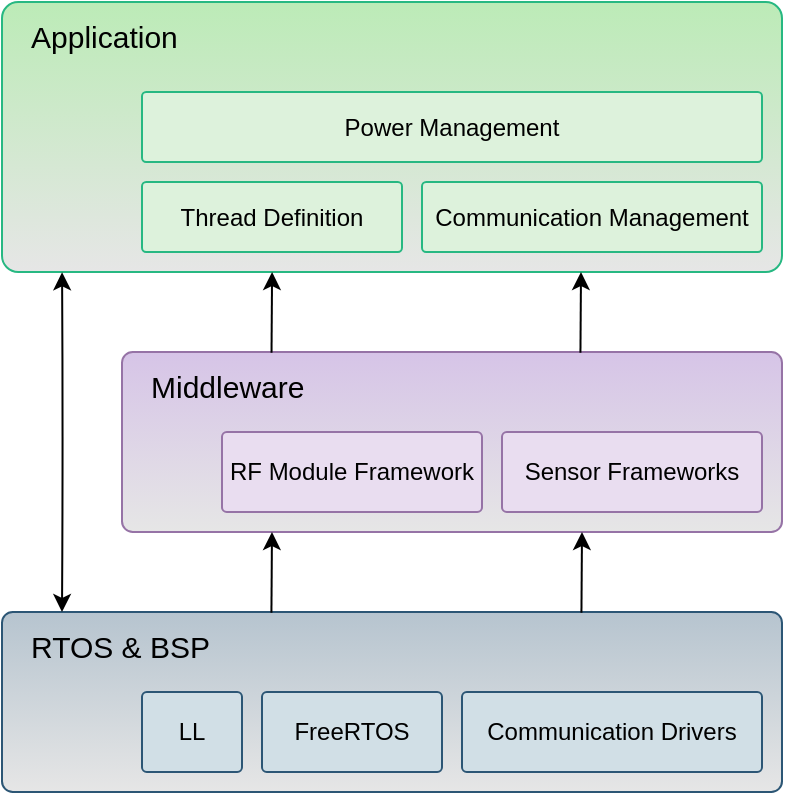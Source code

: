 <mxfile version="13.7.8" type="device"><diagram id="JygkwaSmxy1S2qTqlgNe" name="SW"><mxGraphModel dx="960" dy="694" grid="1" gridSize="10" guides="1" tooltips="1" connect="1" arrows="1" fold="1" page="1" pageScale="1" pageWidth="4681" pageHeight="3300" math="0" shadow="0"><root><mxCell id="G-m_F_i8rc0qo_1IKgbm-0"/><mxCell id="G-m_F_i8rc0qo_1IKgbm-1" parent="G-m_F_i8rc0qo_1IKgbm-0"/><mxCell id="u2ZwE0kxELsVTHdAZA2R-0" value="&amp;nbsp; &amp;nbsp;Application" style="rounded=1;whiteSpace=wrap;html=1;align=left;verticalAlign=top;arcSize=6;fontSize=15;spacingTop=2;fillColor=#BCEBB7;strokeColor=#27B882;gradientColor=#E6E6E6;gradientDirection=south;" parent="G-m_F_i8rc0qo_1IKgbm-1" vertex="1"><mxGeometry x="510" y="535" width="390" height="135" as="geometry"/></mxCell><mxCell id="u2ZwE0kxELsVTHdAZA2R-2" value="&amp;nbsp; &amp;nbsp;Middleware" style="rounded=1;whiteSpace=wrap;html=1;align=left;verticalAlign=top;arcSize=6;fontSize=15;spacingTop=2;strokeColor=#9673a6;fillColor=#D6C4E7;gradientDirection=south;gradientColor=#E6E6E6;" parent="G-m_F_i8rc0qo_1IKgbm-1" vertex="1"><mxGeometry x="570" y="710" width="330" height="90" as="geometry"/></mxCell><mxCell id="u2ZwE0kxELsVTHdAZA2R-4" value="&amp;nbsp; &amp;nbsp;RTOS &amp;amp; BSP" style="rounded=1;whiteSpace=wrap;html=1;align=left;verticalAlign=top;arcSize=6;fontSize=15;strokeColor=#2C5675;spacingTop=2;fillColor=#B6C4CF;gradientColor=#E6E6E6;gradientDirection=south;" parent="G-m_F_i8rc0qo_1IKgbm-1" vertex="1"><mxGeometry x="510" y="840" width="390" height="90" as="geometry"/></mxCell><mxCell id="u2ZwE0kxELsVTHdAZA2R-6" value="Communication Drivers" style="rounded=1;whiteSpace=wrap;html=1;align=center;verticalAlign=middle;arcSize=6;strokeColor=#2C5675;fillColor=#D1DFE6;" parent="G-m_F_i8rc0qo_1IKgbm-1" vertex="1"><mxGeometry x="740" y="880" width="150" height="40" as="geometry"/></mxCell><mxCell id="u2ZwE0kxELsVTHdAZA2R-7" value="FreeRTOS" style="rounded=1;whiteSpace=wrap;html=1;align=center;verticalAlign=middle;arcSize=6;strokeColor=#2C5675;fillColor=#D1DFE6;" parent="G-m_F_i8rc0qo_1IKgbm-1" vertex="1"><mxGeometry x="640" y="880" width="90" height="40" as="geometry"/></mxCell><mxCell id="u2ZwE0kxELsVTHdAZA2R-8" value="&lt;font style=&quot;font-size: 12px&quot;&gt;Communication Management&lt;/font&gt;" style="rounded=1;whiteSpace=wrap;html=1;align=center;verticalAlign=middle;arcSize=6;strokeColor=#27B882;fillColor=#DDF2DC;" parent="G-m_F_i8rc0qo_1IKgbm-1" vertex="1"><mxGeometry x="720" y="625" width="170" height="35" as="geometry"/></mxCell><mxCell id="u2ZwE0kxELsVTHdAZA2R-10" value="RF Module Framework" style="rounded=1;whiteSpace=wrap;html=1;align=center;verticalAlign=middle;arcSize=6;strokeColor=#9673a6;fillColor=#E9DDF0;" parent="G-m_F_i8rc0qo_1IKgbm-1" vertex="1"><mxGeometry x="620" y="750" width="130" height="40" as="geometry"/></mxCell><mxCell id="Msaw5pHSFNWXgzZwRA2h-0" value="Thread Definition" style="rounded=1;whiteSpace=wrap;html=1;align=center;verticalAlign=middle;arcSize=6;strokeColor=#27B882;fillColor=#DDF2DC;" parent="G-m_F_i8rc0qo_1IKgbm-1" vertex="1"><mxGeometry x="580" y="625" width="130" height="35" as="geometry"/></mxCell><mxCell id="Msaw5pHSFNWXgzZwRA2h-1" value="Power Management" style="rounded=1;whiteSpace=wrap;html=1;align=center;verticalAlign=middle;arcSize=6;strokeColor=#27B882;fillColor=#DDF2DC;" parent="G-m_F_i8rc0qo_1IKgbm-1" vertex="1"><mxGeometry x="580" y="580" width="310" height="35" as="geometry"/></mxCell><mxCell id="THHg3oI6UJkPwehSTZDW-4" style="rounded=0;orthogonalLoop=1;jettySize=auto;html=1;startArrow=classic;startFill=1;fontSize=16;endArrow=none;endFill=0;entryX=0.249;entryY=0.004;entryDx=0;entryDy=0;entryPerimeter=0;" parent="G-m_F_i8rc0qo_1IKgbm-1" edge="1"><mxGeometry relative="1" as="geometry"><mxPoint x="644.76" y="710.38" as="targetPoint"/><mxPoint x="645.04" y="670" as="sourcePoint"/></mxGeometry></mxCell><mxCell id="THHg3oI6UJkPwehSTZDW-5" style="rounded=0;orthogonalLoop=1;jettySize=auto;html=1;entryX=0.077;entryY=1.001;entryDx=0;entryDy=0;entryPerimeter=0;startArrow=classic;startFill=1;edgeStyle=orthogonalEdgeStyle;curved=1;" parent="G-m_F_i8rc0qo_1IKgbm-1" target="u2ZwE0kxELsVTHdAZA2R-0" edge="1"><mxGeometry relative="1" as="geometry"><mxPoint x="540" y="840" as="sourcePoint"/><mxPoint x="539.9" y="677" as="targetPoint"/></mxGeometry></mxCell><mxCell id="THHg3oI6UJkPwehSTZDW-6" style="rounded=0;orthogonalLoop=1;jettySize=auto;html=1;startArrow=classic;startFill=1;fontSize=16;endArrow=none;endFill=0;entryX=0.249;entryY=0.004;entryDx=0;entryDy=0;entryPerimeter=0;" parent="G-m_F_i8rc0qo_1IKgbm-1" edge="1"><mxGeometry relative="1" as="geometry"><mxPoint x="799.72" y="840.38" as="targetPoint"/><mxPoint x="800.0" y="800" as="sourcePoint"/></mxGeometry></mxCell><mxCell id="THHg3oI6UJkPwehSTZDW-7" style="rounded=0;orthogonalLoop=1;jettySize=auto;html=1;startArrow=classic;startFill=1;fontSize=16;endArrow=none;endFill=0;entryX=0.249;entryY=0.004;entryDx=0;entryDy=0;entryPerimeter=0;" parent="G-m_F_i8rc0qo_1IKgbm-1" edge="1"><mxGeometry relative="1" as="geometry"><mxPoint x="644.71" y="840.38" as="targetPoint"/><mxPoint x="644.99" y="800" as="sourcePoint"/></mxGeometry></mxCell><mxCell id="THHg3oI6UJkPwehSTZDW-8" style="rounded=0;orthogonalLoop=1;jettySize=auto;html=1;startArrow=classic;startFill=1;fontSize=16;endArrow=none;endFill=0;entryX=0.249;entryY=0.004;entryDx=0;entryDy=0;entryPerimeter=0;" parent="G-m_F_i8rc0qo_1IKgbm-1" edge="1"><mxGeometry relative="1" as="geometry"><mxPoint x="799.22" y="710.38" as="targetPoint"/><mxPoint x="799.5" y="670" as="sourcePoint"/></mxGeometry></mxCell><mxCell id="HwSSb6w2LnHeKkC1PG_l-0" value="LL" style="rounded=1;whiteSpace=wrap;html=1;align=center;verticalAlign=middle;arcSize=6;strokeColor=#2C5675;fillColor=#D1DFE6;" parent="G-m_F_i8rc0qo_1IKgbm-1" vertex="1"><mxGeometry x="580" y="880" width="50" height="40" as="geometry"/></mxCell><mxCell id="AkJc7pDlAtiHddsGlZE0-0" value="Sensor Frameworks" style="rounded=1;whiteSpace=wrap;html=1;align=center;verticalAlign=middle;arcSize=6;strokeColor=#9673a6;fillColor=#E9DDF0;" vertex="1" parent="G-m_F_i8rc0qo_1IKgbm-1"><mxGeometry x="760" y="750" width="130" height="40" as="geometry"/></mxCell></root></mxGraphModel></diagram></mxfile>